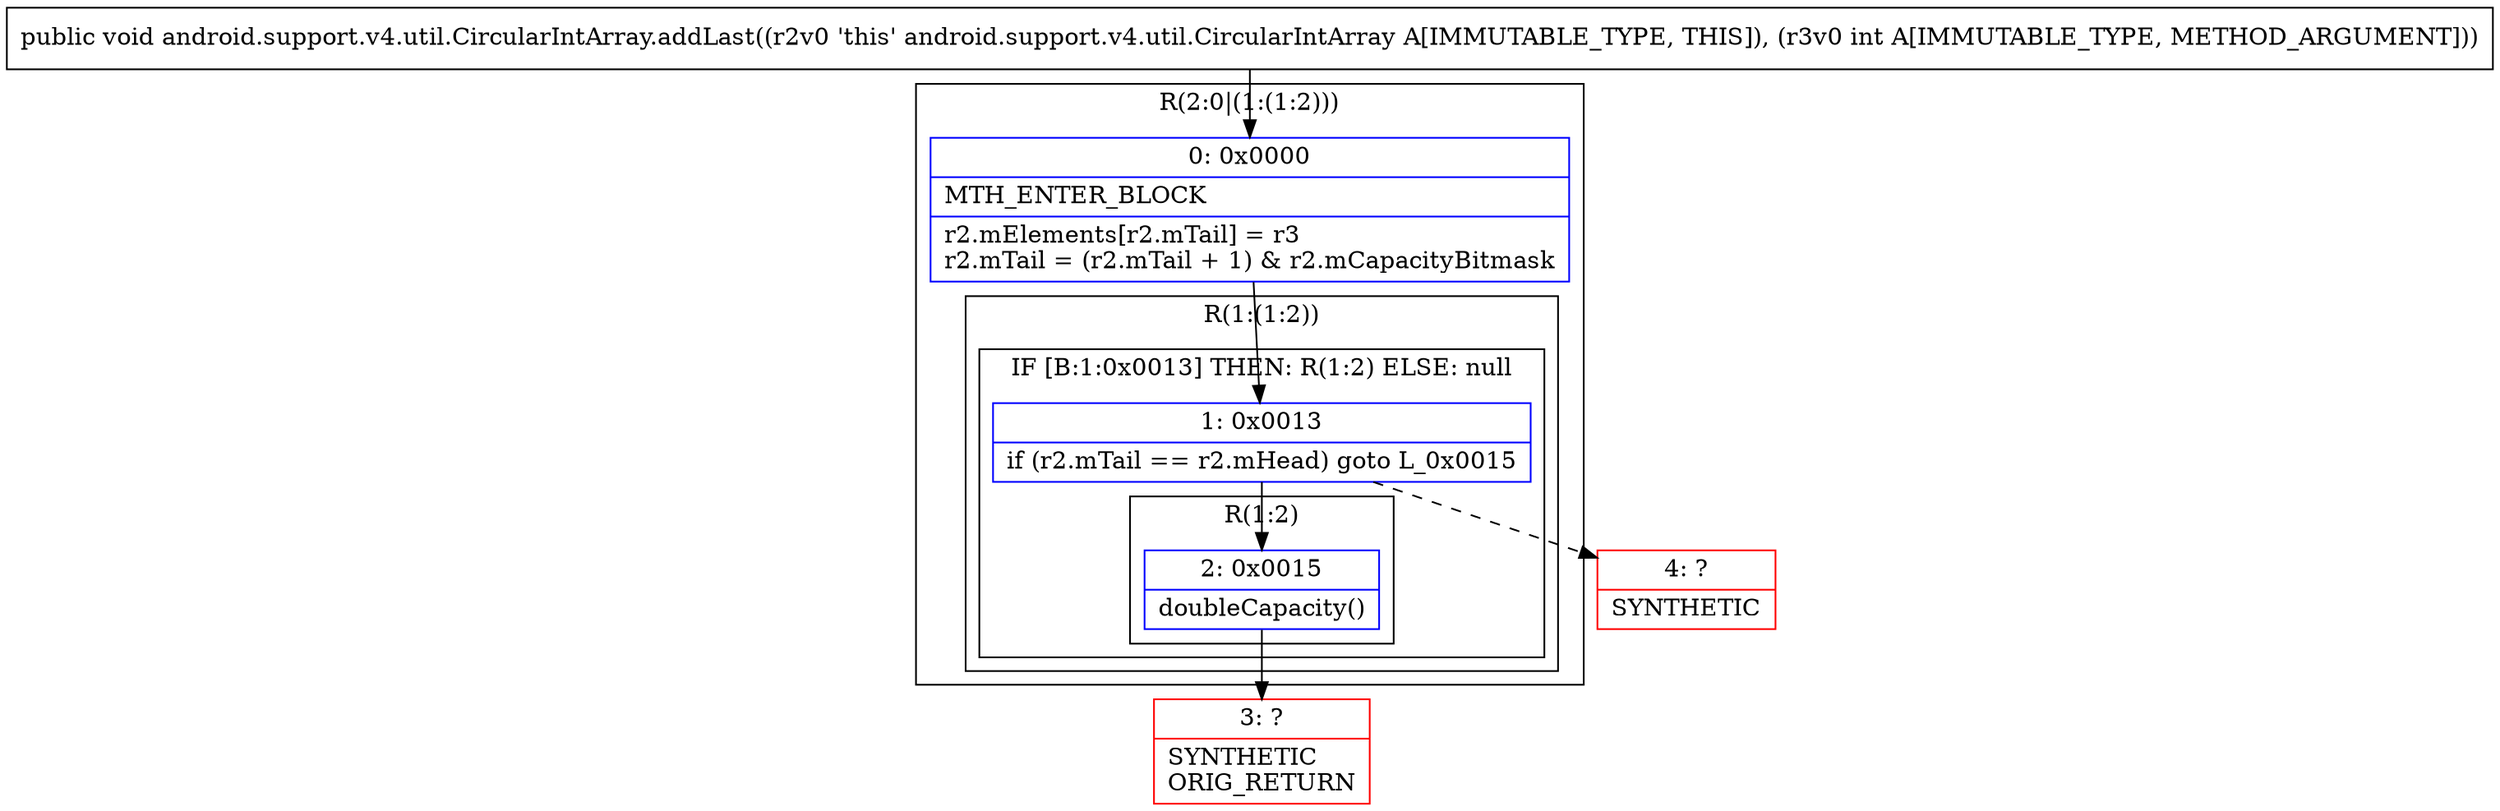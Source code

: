 digraph "CFG forandroid.support.v4.util.CircularIntArray.addLast(I)V" {
subgraph cluster_Region_1556591856 {
label = "R(2:0|(1:(1:2)))";
node [shape=record,color=blue];
Node_0 [shape=record,label="{0\:\ 0x0000|MTH_ENTER_BLOCK\l|r2.mElements[r2.mTail] = r3\lr2.mTail = (r2.mTail + 1) & r2.mCapacityBitmask\l}"];
subgraph cluster_Region_193637877 {
label = "R(1:(1:2))";
node [shape=record,color=blue];
subgraph cluster_IfRegion_1599792537 {
label = "IF [B:1:0x0013] THEN: R(1:2) ELSE: null";
node [shape=record,color=blue];
Node_1 [shape=record,label="{1\:\ 0x0013|if (r2.mTail == r2.mHead) goto L_0x0015\l}"];
subgraph cluster_Region_1852777851 {
label = "R(1:2)";
node [shape=record,color=blue];
Node_2 [shape=record,label="{2\:\ 0x0015|doubleCapacity()\l}"];
}
}
}
}
Node_3 [shape=record,color=red,label="{3\:\ ?|SYNTHETIC\lORIG_RETURN\l}"];
Node_4 [shape=record,color=red,label="{4\:\ ?|SYNTHETIC\l}"];
MethodNode[shape=record,label="{public void android.support.v4.util.CircularIntArray.addLast((r2v0 'this' android.support.v4.util.CircularIntArray A[IMMUTABLE_TYPE, THIS]), (r3v0 int A[IMMUTABLE_TYPE, METHOD_ARGUMENT])) }"];
MethodNode -> Node_0;
Node_0 -> Node_1;
Node_1 -> Node_2;
Node_1 -> Node_4[style=dashed];
Node_2 -> Node_3;
}

